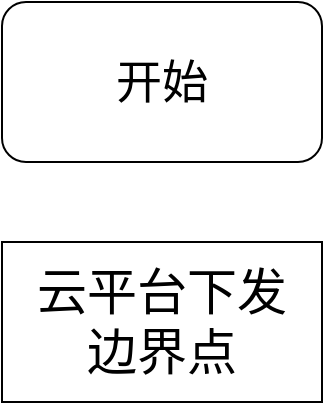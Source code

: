 <mxfile version="25.0.1">
  <diagram name="第 1 页" id="b4DpRnWAUJ3Lx1-ivTeW">
    <mxGraphModel dx="1434" dy="756" grid="1" gridSize="10" guides="1" tooltips="1" connect="1" arrows="1" fold="1" page="1" pageScale="1" pageWidth="1654" pageHeight="1169" math="0" shadow="0">
      <root>
        <mxCell id="0" />
        <mxCell id="1" parent="0" />
        <mxCell id="7b2Ijr7MPxa-vnlb6QYu-1" value="开始" style="rounded=1;whiteSpace=wrap;html=1;fontSize=23;fontFamily=黑体;" vertex="1" parent="1">
          <mxGeometry x="440" y="160" width="160" height="80" as="geometry" />
        </mxCell>
        <mxCell id="7b2Ijr7MPxa-vnlb6QYu-6" value="云平台下发边界点" style="rounded=0;whiteSpace=wrap;html=1;fontSize=25;fontFamily=黑体;spacingLeft=5;spacingRight=5;" vertex="1" parent="1">
          <mxGeometry x="440" y="280" width="160" height="80" as="geometry" />
        </mxCell>
      </root>
    </mxGraphModel>
  </diagram>
</mxfile>
